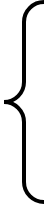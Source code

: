 <mxfile version="14.6.13" type="device"><diagram id="pdrEkeFN_tNaTHb1t7A2" name="Seite-1"><mxGraphModel dx="1086" dy="3304" grid="1" gridSize="10" guides="1" tooltips="1" connect="1" arrows="1" fold="1" page="1" pageScale="1" pageWidth="827" pageHeight="1169" math="0" shadow="0"><root><mxCell id="0"/><mxCell id="1" parent="0"/><mxCell id="jtkQZ_ppJyWZSzXCUome-1" value="" style="labelPosition=right;align=left;strokeWidth=2;shape=mxgraph.mockup.markup.curlyBrace;html=1;shadow=0;dashed=0;direction=north;" vertex="1" parent="1"><mxGeometry x="50" y="-2280" width="20" height="100" as="geometry"/></mxCell></root></mxGraphModel></diagram></mxfile>